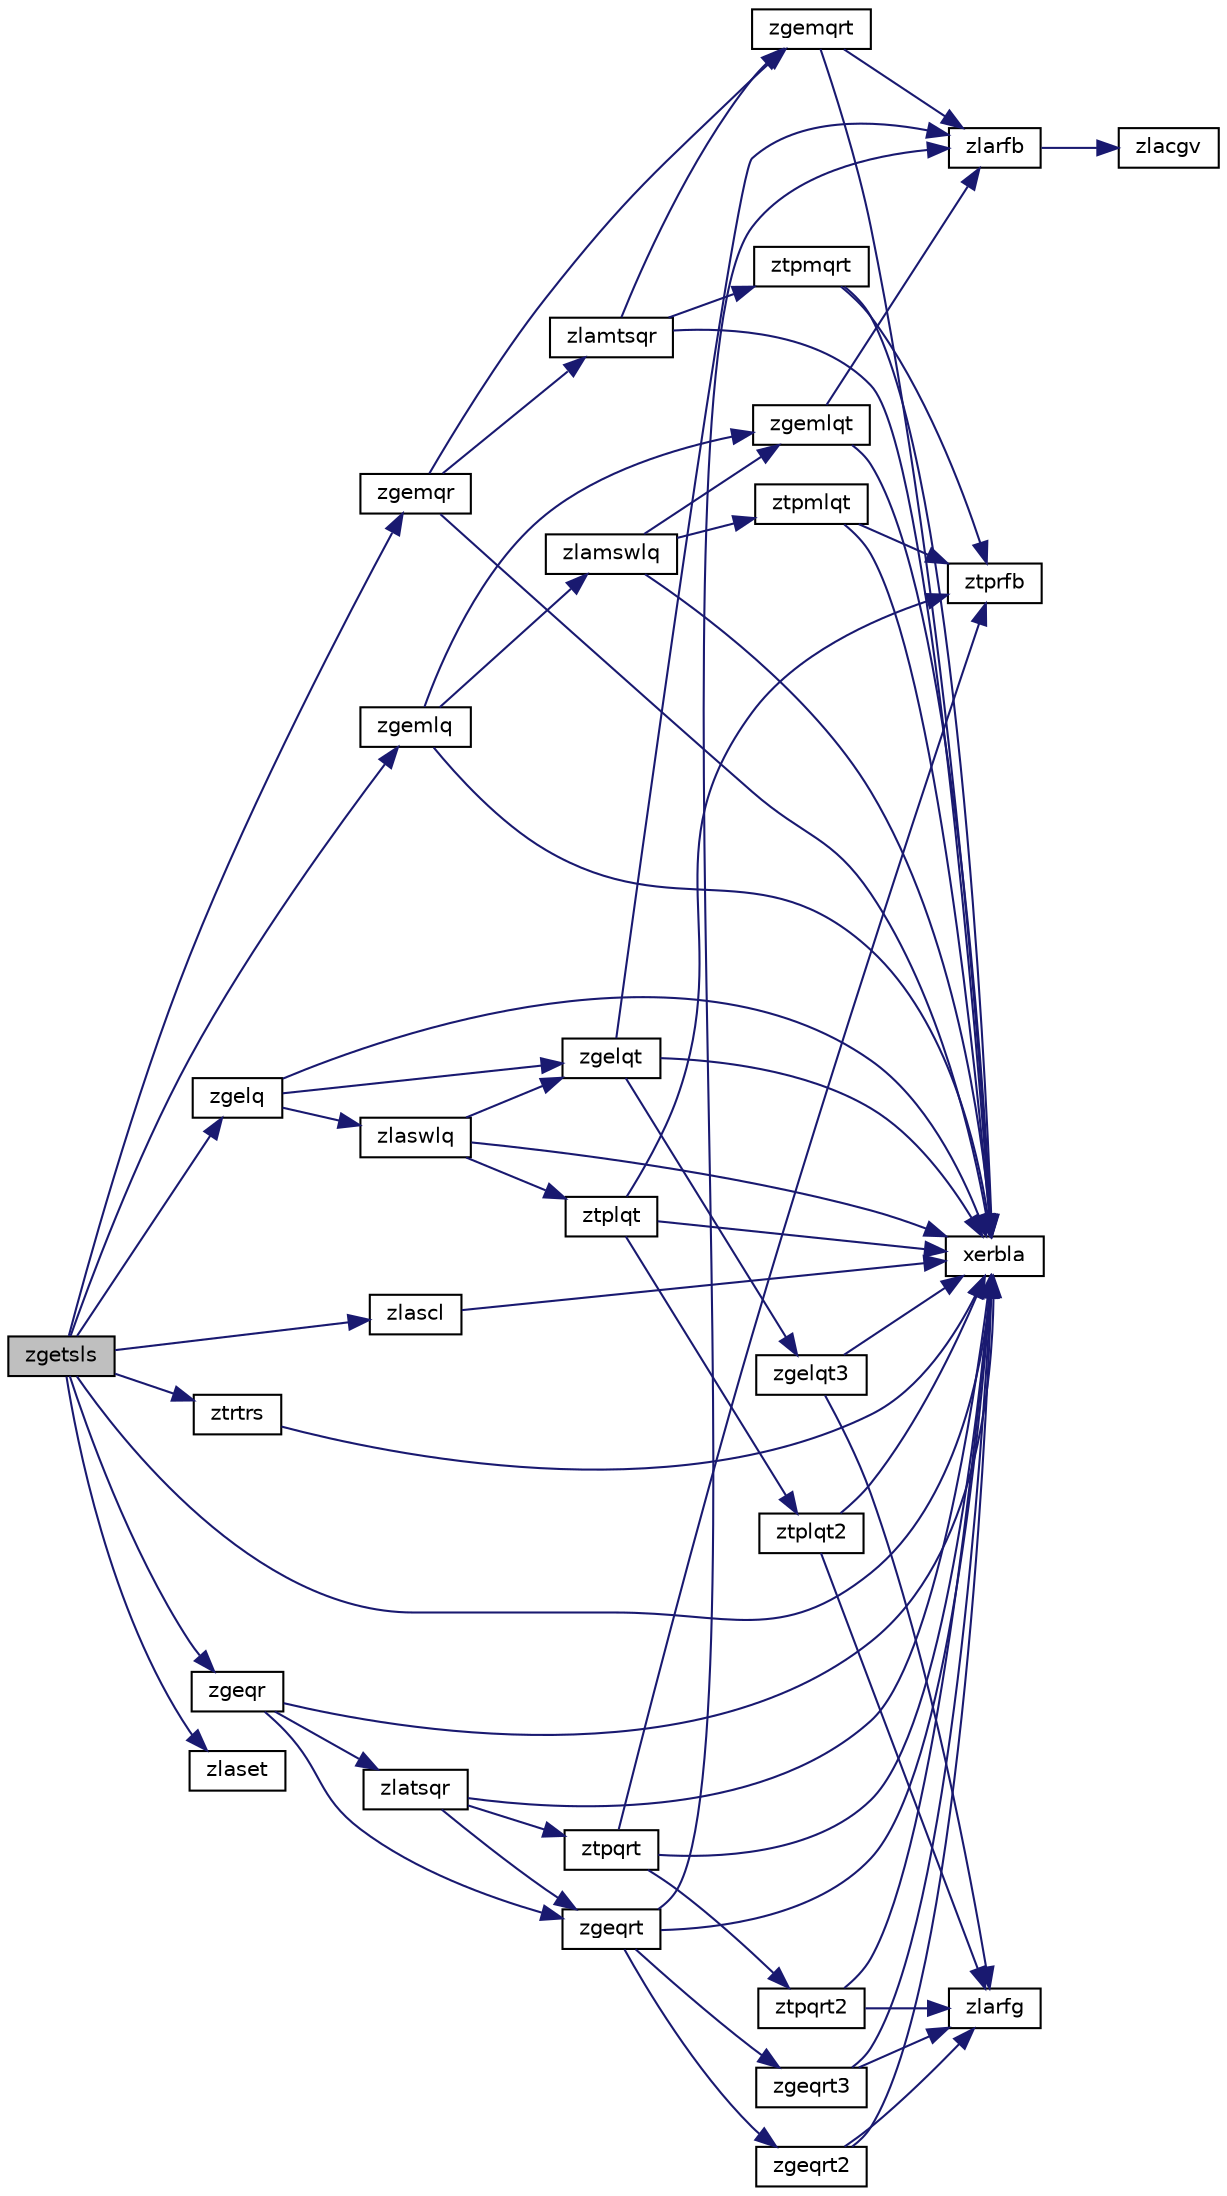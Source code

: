digraph "zgetsls"
{
 // LATEX_PDF_SIZE
  edge [fontname="Helvetica",fontsize="10",labelfontname="Helvetica",labelfontsize="10"];
  node [fontname="Helvetica",fontsize="10",shape=record];
  rankdir="LR";
  Node1 [label="zgetsls",height=0.2,width=0.4,color="black", fillcolor="grey75", style="filled", fontcolor="black",tooltip="ZGETSLS"];
  Node1 -> Node2 [color="midnightblue",fontsize="10",style="solid",fontname="Helvetica"];
  Node2 [label="xerbla",height=0.2,width=0.4,color="black", fillcolor="white", style="filled",URL="$xerbla_8f.html#a377ee61015baf8dea7770b3a404b1c07",tooltip="XERBLA"];
  Node1 -> Node3 [color="midnightblue",fontsize="10",style="solid",fontname="Helvetica"];
  Node3 [label="zgelq",height=0.2,width=0.4,color="black", fillcolor="white", style="filled",URL="$zgelq_8f.html#abc3ba32828a87117c02ddfce0f490920",tooltip="ZGELQ"];
  Node3 -> Node2 [color="midnightblue",fontsize="10",style="solid",fontname="Helvetica"];
  Node3 -> Node4 [color="midnightblue",fontsize="10",style="solid",fontname="Helvetica"];
  Node4 [label="zgelqt",height=0.2,width=0.4,color="black", fillcolor="white", style="filled",URL="$zgelqt_8f.html#acd2363728d6375717e15caf21e9daecf",tooltip="ZGELQT"];
  Node4 -> Node2 [color="midnightblue",fontsize="10",style="solid",fontname="Helvetica"];
  Node4 -> Node5 [color="midnightblue",fontsize="10",style="solid",fontname="Helvetica"];
  Node5 [label="zgelqt3",height=0.2,width=0.4,color="black", fillcolor="white", style="filled",URL="$zgelqt3_8f.html#ad8259ed277a5b252cde4b8802ce3be4f",tooltip="ZGELQT3 recursively computes a LQ factorization of a general real or complex matrix using the compact..."];
  Node5 -> Node2 [color="midnightblue",fontsize="10",style="solid",fontname="Helvetica"];
  Node5 -> Node6 [color="midnightblue",fontsize="10",style="solid",fontname="Helvetica"];
  Node6 [label="zlarfg",height=0.2,width=0.4,color="black", fillcolor="white", style="filled",URL="$zlarfg_8f.html#af496f956f05bac0668fed468230355c7",tooltip="ZLARFG generates an elementary reflector (Householder matrix)."];
  Node4 -> Node7 [color="midnightblue",fontsize="10",style="solid",fontname="Helvetica"];
  Node7 [label="zlarfb",height=0.2,width=0.4,color="black", fillcolor="white", style="filled",URL="$zlarfb_8f.html#a250a7932f64a90dd1dcb20ab9957ad37",tooltip="ZLARFB applies a block reflector or its conjugate-transpose to a general rectangular matrix."];
  Node7 -> Node8 [color="midnightblue",fontsize="10",style="solid",fontname="Helvetica"];
  Node8 [label="zlacgv",height=0.2,width=0.4,color="black", fillcolor="white", style="filled",URL="$zlacgv_8f.html#ad2595ab7c6b89e1ff2e9d05542431719",tooltip="ZLACGV conjugates a complex vector."];
  Node3 -> Node9 [color="midnightblue",fontsize="10",style="solid",fontname="Helvetica"];
  Node9 [label="zlaswlq",height=0.2,width=0.4,color="black", fillcolor="white", style="filled",URL="$zlaswlq_8f.html#abb232df1cfd3614404498a79e28689cb",tooltip="ZLASWLQ"];
  Node9 -> Node2 [color="midnightblue",fontsize="10",style="solid",fontname="Helvetica"];
  Node9 -> Node4 [color="midnightblue",fontsize="10",style="solid",fontname="Helvetica"];
  Node9 -> Node10 [color="midnightblue",fontsize="10",style="solid",fontname="Helvetica"];
  Node10 [label="ztplqt",height=0.2,width=0.4,color="black", fillcolor="white", style="filled",URL="$ztplqt_8f.html#a30b980334f21583c45d482e3f6423183",tooltip="ZTPLQT"];
  Node10 -> Node2 [color="midnightblue",fontsize="10",style="solid",fontname="Helvetica"];
  Node10 -> Node11 [color="midnightblue",fontsize="10",style="solid",fontname="Helvetica"];
  Node11 [label="ztplqt2",height=0.2,width=0.4,color="black", fillcolor="white", style="filled",URL="$ztplqt2_8f.html#ace72b7655d55fe072cd009f626649cf5",tooltip="ZTPLQT2 computes a LQ factorization of a real or complex \"triangular-pentagonal\" matrix,..."];
  Node11 -> Node2 [color="midnightblue",fontsize="10",style="solid",fontname="Helvetica"];
  Node11 -> Node6 [color="midnightblue",fontsize="10",style="solid",fontname="Helvetica"];
  Node10 -> Node12 [color="midnightblue",fontsize="10",style="solid",fontname="Helvetica"];
  Node12 [label="ztprfb",height=0.2,width=0.4,color="black", fillcolor="white", style="filled",URL="$ztprfb_8f.html#a87bcb9074856c6f0ee4656b802b900ea",tooltip="ZTPRFB applies a complex \"triangular-pentagonal\" block reflector to a complex matrix,..."];
  Node1 -> Node13 [color="midnightblue",fontsize="10",style="solid",fontname="Helvetica"];
  Node13 [label="zgemlq",height=0.2,width=0.4,color="black", fillcolor="white", style="filled",URL="$zgemlq_8f.html#a86a4b70cc10b7e1d58f9ec1deee81146",tooltip="ZGEMLQ"];
  Node13 -> Node2 [color="midnightblue",fontsize="10",style="solid",fontname="Helvetica"];
  Node13 -> Node14 [color="midnightblue",fontsize="10",style="solid",fontname="Helvetica"];
  Node14 [label="zgemlqt",height=0.2,width=0.4,color="black", fillcolor="white", style="filled",URL="$zgemlqt_8f.html#a3b18b13aeed841f1d7d6c5581573ee4e",tooltip="ZGEMLQT"];
  Node14 -> Node2 [color="midnightblue",fontsize="10",style="solid",fontname="Helvetica"];
  Node14 -> Node7 [color="midnightblue",fontsize="10",style="solid",fontname="Helvetica"];
  Node13 -> Node15 [color="midnightblue",fontsize="10",style="solid",fontname="Helvetica"];
  Node15 [label="zlamswlq",height=0.2,width=0.4,color="black", fillcolor="white", style="filled",URL="$zlamswlq_8f.html#a7fa1a07b7906c9c8b04513652e506cb8",tooltip="ZLAMSWLQ"];
  Node15 -> Node2 [color="midnightblue",fontsize="10",style="solid",fontname="Helvetica"];
  Node15 -> Node14 [color="midnightblue",fontsize="10",style="solid",fontname="Helvetica"];
  Node15 -> Node16 [color="midnightblue",fontsize="10",style="solid",fontname="Helvetica"];
  Node16 [label="ztpmlqt",height=0.2,width=0.4,color="black", fillcolor="white", style="filled",URL="$ztpmlqt_8f.html#ac52265a08d2b3915478b14b833d69c64",tooltip="ZTPMLQT"];
  Node16 -> Node2 [color="midnightblue",fontsize="10",style="solid",fontname="Helvetica"];
  Node16 -> Node12 [color="midnightblue",fontsize="10",style="solid",fontname="Helvetica"];
  Node1 -> Node17 [color="midnightblue",fontsize="10",style="solid",fontname="Helvetica"];
  Node17 [label="zgemqr",height=0.2,width=0.4,color="black", fillcolor="white", style="filled",URL="$zgemqr_8f.html#aa1603634b78f8ee90f1c3a7ab89895be",tooltip="ZGEMQR"];
  Node17 -> Node2 [color="midnightblue",fontsize="10",style="solid",fontname="Helvetica"];
  Node17 -> Node18 [color="midnightblue",fontsize="10",style="solid",fontname="Helvetica"];
  Node18 [label="zgemqrt",height=0.2,width=0.4,color="black", fillcolor="white", style="filled",URL="$zgemqrt_8f.html#a2f7eb86e8b8054f4167972eff1fb1131",tooltip="ZGEMQRT"];
  Node18 -> Node2 [color="midnightblue",fontsize="10",style="solid",fontname="Helvetica"];
  Node18 -> Node7 [color="midnightblue",fontsize="10",style="solid",fontname="Helvetica"];
  Node17 -> Node19 [color="midnightblue",fontsize="10",style="solid",fontname="Helvetica"];
  Node19 [label="zlamtsqr",height=0.2,width=0.4,color="black", fillcolor="white", style="filled",URL="$zlamtsqr_8f.html#a5b8e6d5c9379a61c93723234bcdb4620",tooltip="ZLAMTSQR"];
  Node19 -> Node2 [color="midnightblue",fontsize="10",style="solid",fontname="Helvetica"];
  Node19 -> Node18 [color="midnightblue",fontsize="10",style="solid",fontname="Helvetica"];
  Node19 -> Node20 [color="midnightblue",fontsize="10",style="solid",fontname="Helvetica"];
  Node20 [label="ztpmqrt",height=0.2,width=0.4,color="black", fillcolor="white", style="filled",URL="$ztpmqrt_8f.html#a0b0f91e20dd8691445f221901bfc91c4",tooltip="ZTPMQRT"];
  Node20 -> Node2 [color="midnightblue",fontsize="10",style="solid",fontname="Helvetica"];
  Node20 -> Node12 [color="midnightblue",fontsize="10",style="solid",fontname="Helvetica"];
  Node1 -> Node21 [color="midnightblue",fontsize="10",style="solid",fontname="Helvetica"];
  Node21 [label="zgeqr",height=0.2,width=0.4,color="black", fillcolor="white", style="filled",URL="$zgeqr_8f.html#a8ae88d8fdedeebfac10501b91406241b",tooltip="ZGEQR"];
  Node21 -> Node2 [color="midnightblue",fontsize="10",style="solid",fontname="Helvetica"];
  Node21 -> Node22 [color="midnightblue",fontsize="10",style="solid",fontname="Helvetica"];
  Node22 [label="zgeqrt",height=0.2,width=0.4,color="black", fillcolor="white", style="filled",URL="$zgeqrt_8f.html#a3e62c39db15928f660b34d3a107aee85",tooltip="ZGEQRT"];
  Node22 -> Node2 [color="midnightblue",fontsize="10",style="solid",fontname="Helvetica"];
  Node22 -> Node23 [color="midnightblue",fontsize="10",style="solid",fontname="Helvetica"];
  Node23 [label="zgeqrt2",height=0.2,width=0.4,color="black", fillcolor="white", style="filled",URL="$zgeqrt2_8f.html#af3cc243f2912f6bf569c4ec61e071413",tooltip="ZGEQRT2 computes a QR factorization of a general real or complex matrix using the compact WY represen..."];
  Node23 -> Node2 [color="midnightblue",fontsize="10",style="solid",fontname="Helvetica"];
  Node23 -> Node6 [color="midnightblue",fontsize="10",style="solid",fontname="Helvetica"];
  Node22 -> Node24 [color="midnightblue",fontsize="10",style="solid",fontname="Helvetica"];
  Node24 [label="zgeqrt3",height=0.2,width=0.4,color="black", fillcolor="white", style="filled",URL="$zgeqrt3_8f.html#afdc1b602bb1d2232ab128f5e15ead515",tooltip="ZGEQRT3 recursively computes a QR factorization of a general real or complex matrix using the compact..."];
  Node24 -> Node2 [color="midnightblue",fontsize="10",style="solid",fontname="Helvetica"];
  Node24 -> Node6 [color="midnightblue",fontsize="10",style="solid",fontname="Helvetica"];
  Node22 -> Node7 [color="midnightblue",fontsize="10",style="solid",fontname="Helvetica"];
  Node21 -> Node25 [color="midnightblue",fontsize="10",style="solid",fontname="Helvetica"];
  Node25 [label="zlatsqr",height=0.2,width=0.4,color="black", fillcolor="white", style="filled",URL="$zlatsqr_8f.html#a64c1038c174ff7b5a46d72b4edf62a82",tooltip="ZLATSQR"];
  Node25 -> Node2 [color="midnightblue",fontsize="10",style="solid",fontname="Helvetica"];
  Node25 -> Node22 [color="midnightblue",fontsize="10",style="solid",fontname="Helvetica"];
  Node25 -> Node26 [color="midnightblue",fontsize="10",style="solid",fontname="Helvetica"];
  Node26 [label="ztpqrt",height=0.2,width=0.4,color="black", fillcolor="white", style="filled",URL="$ztpqrt_8f.html#a95891205be2bc8b55d7d71f28b8c2b89",tooltip="ZTPQRT"];
  Node26 -> Node2 [color="midnightblue",fontsize="10",style="solid",fontname="Helvetica"];
  Node26 -> Node27 [color="midnightblue",fontsize="10",style="solid",fontname="Helvetica"];
  Node27 [label="ztpqrt2",height=0.2,width=0.4,color="black", fillcolor="white", style="filled",URL="$ztpqrt2_8f.html#a1b28970f1518610ec8006d192b859a6a",tooltip="ZTPQRT2 computes a QR factorization of a real or complex \"triangular-pentagonal\" matrix,..."];
  Node27 -> Node2 [color="midnightblue",fontsize="10",style="solid",fontname="Helvetica"];
  Node27 -> Node6 [color="midnightblue",fontsize="10",style="solid",fontname="Helvetica"];
  Node26 -> Node12 [color="midnightblue",fontsize="10",style="solid",fontname="Helvetica"];
  Node1 -> Node28 [color="midnightblue",fontsize="10",style="solid",fontname="Helvetica"];
  Node28 [label="zlascl",height=0.2,width=0.4,color="black", fillcolor="white", style="filled",URL="$zlascl_8f.html#a3ac3de030a7537d12f56245d2049b895",tooltip="ZLASCL multiplies a general rectangular matrix by a real scalar defined as cto/cfrom."];
  Node28 -> Node2 [color="midnightblue",fontsize="10",style="solid",fontname="Helvetica"];
  Node1 -> Node29 [color="midnightblue",fontsize="10",style="solid",fontname="Helvetica"];
  Node29 [label="zlaset",height=0.2,width=0.4,color="black", fillcolor="white", style="filled",URL="$zlaset_8f.html#aa4389d0e0e031c70c351acf7dbad6a85",tooltip="ZLASET initializes the off-diagonal elements and the diagonal elements of a matrix to given values."];
  Node1 -> Node30 [color="midnightblue",fontsize="10",style="solid",fontname="Helvetica"];
  Node30 [label="ztrtrs",height=0.2,width=0.4,color="black", fillcolor="white", style="filled",URL="$ztrtrs_8f.html#a087c8379b0cad1cb4d9aab674a18bf09",tooltip="ZTRTRS"];
  Node30 -> Node2 [color="midnightblue",fontsize="10",style="solid",fontname="Helvetica"];
}
